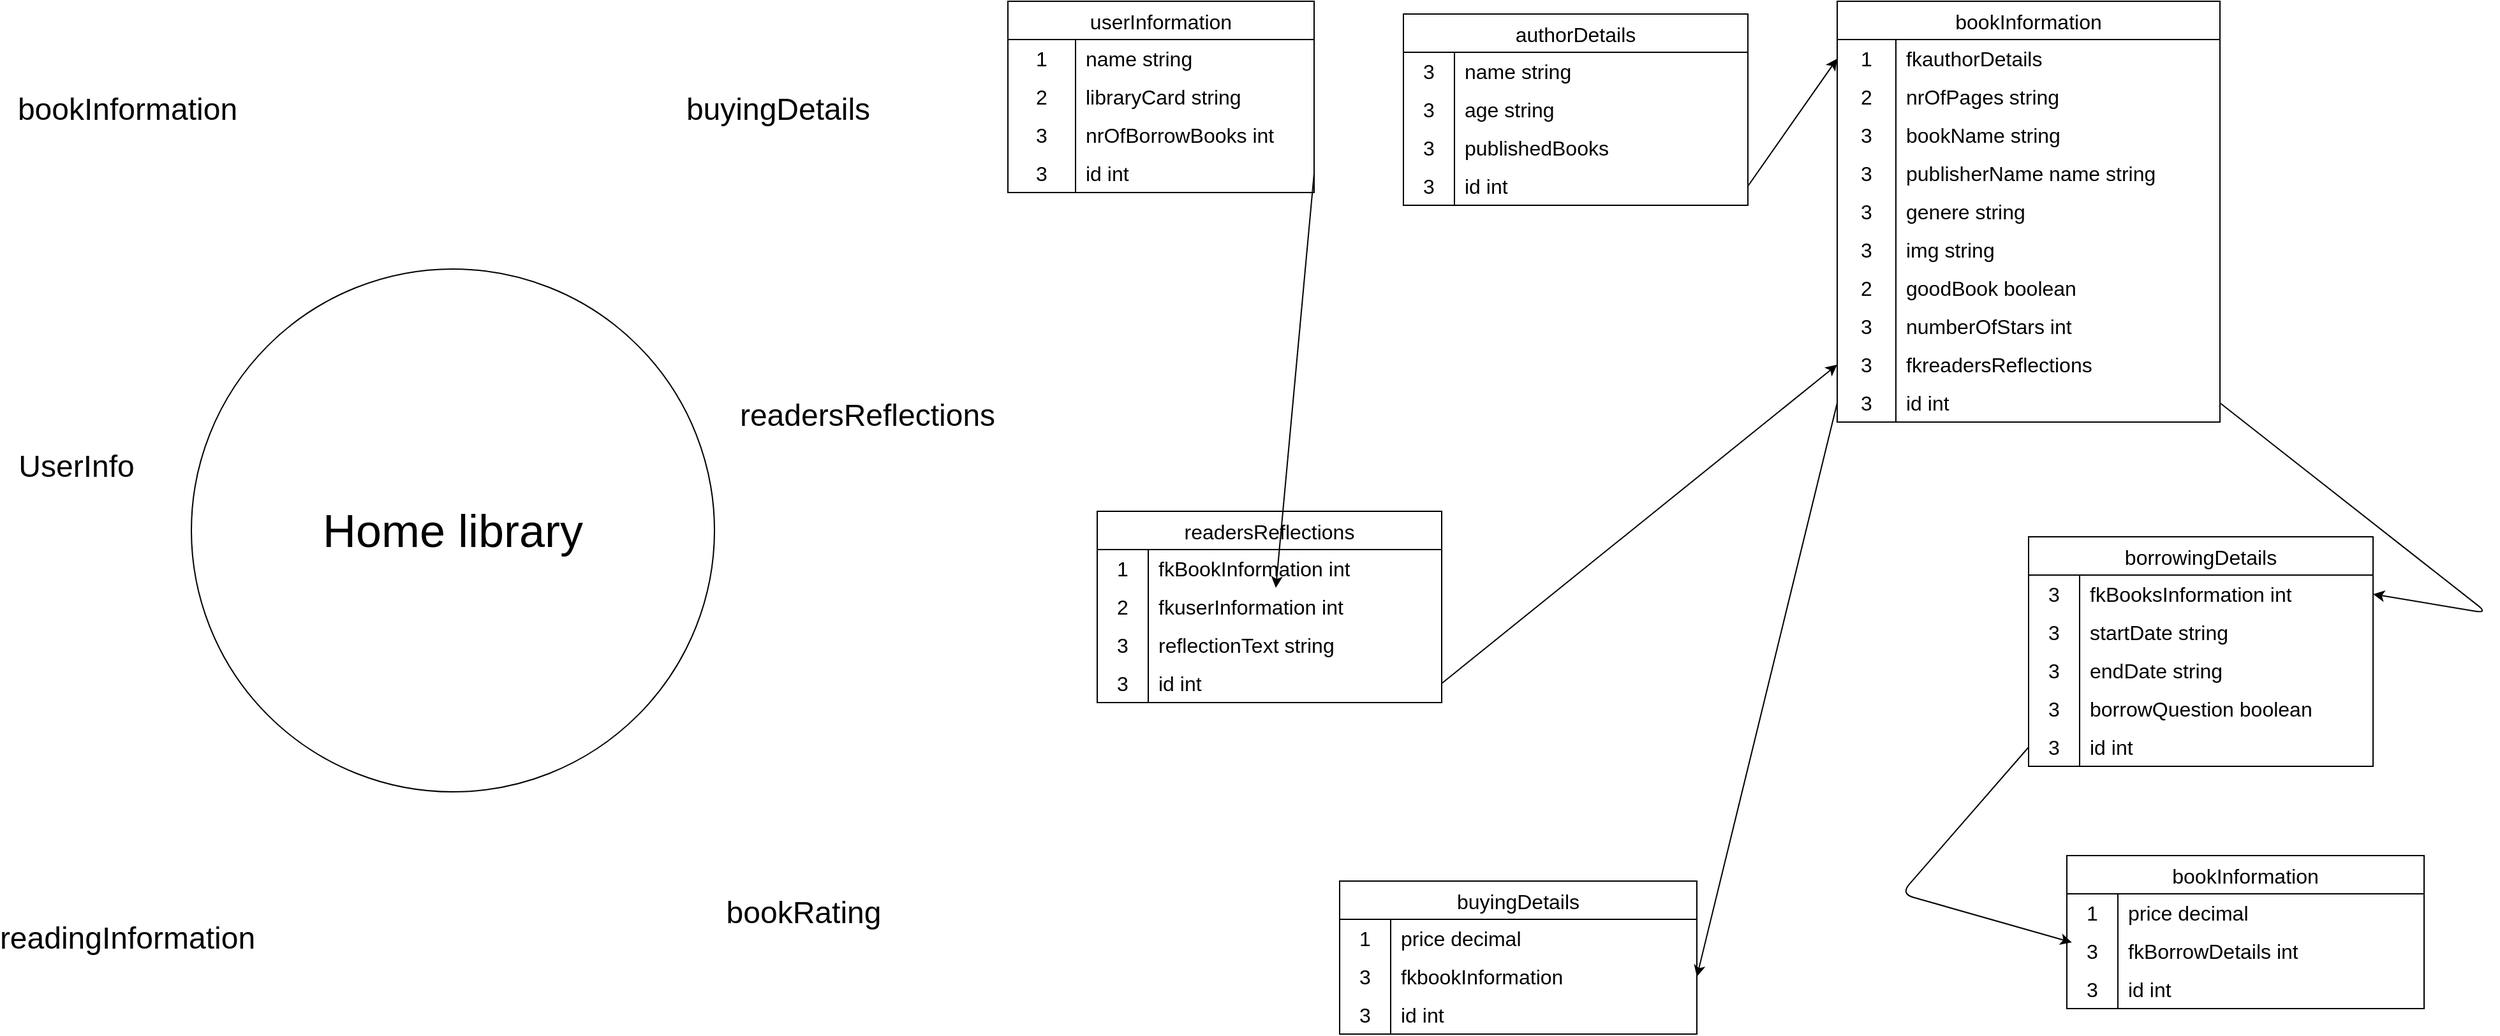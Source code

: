 <mxfile>
    <diagram id="kjwLziyNLOFBEA6av99C" name="Page-1">
        <mxGraphModel dx="1236" dy="844" grid="1" gridSize="10" guides="1" tooltips="1" connect="1" arrows="1" fold="1" page="1" pageScale="1" pageWidth="850" pageHeight="1100" math="0" shadow="0">
            <root>
                <mxCell id="0"/>
                <mxCell id="1" parent="0"/>
                <mxCell id="8" value="&lt;font style=&quot;font-size: 36px;&quot;&gt;Home library&lt;/font&gt;" style="ellipse;whiteSpace=wrap;html=1;aspect=fixed;" vertex="1" parent="1">
                    <mxGeometry x="210" y="250" width="410" height="410" as="geometry"/>
                </mxCell>
                <mxCell id="9" value="&lt;span style=&quot;font-size: 24px;&quot;&gt;bookInformation&lt;/span&gt;" style="text;strokeColor=none;align=center;fillColor=none;html=1;verticalAlign=middle;whiteSpace=wrap;rounded=0;" vertex="1" parent="1">
                    <mxGeometry x="130" y="110" width="60" height="30" as="geometry"/>
                </mxCell>
                <mxCell id="11" value="&lt;font style=&quot;font-size: 24px;&quot;&gt;buyingDetails&lt;/font&gt;" style="text;strokeColor=none;align=center;fillColor=none;html=1;verticalAlign=middle;whiteSpace=wrap;rounded=0;" vertex="1" parent="1">
                    <mxGeometry x="640" y="110" width="60" height="30" as="geometry"/>
                </mxCell>
                <mxCell id="14" value="&lt;font style=&quot;font-size: 24px;&quot;&gt;readingInformation&lt;/font&gt;" style="text;strokeColor=none;align=center;fillColor=none;html=1;verticalAlign=middle;whiteSpace=wrap;rounded=0;" vertex="1" parent="1">
                    <mxGeometry x="130" y="760" width="60" height="30" as="geometry"/>
                </mxCell>
                <mxCell id="15" value="&lt;font style=&quot;font-size: 24px;&quot;&gt;bookRating&lt;/font&gt;" style="text;strokeColor=none;align=center;fillColor=none;html=1;verticalAlign=middle;whiteSpace=wrap;rounded=0;" vertex="1" parent="1">
                    <mxGeometry x="660" y="740" width="60" height="30" as="geometry"/>
                </mxCell>
                <mxCell id="18" value="&lt;font style=&quot;font-size: 24px;&quot;&gt;readersReflections&lt;/font&gt;" style="text;strokeColor=none;align=center;fillColor=none;html=1;verticalAlign=middle;whiteSpace=wrap;rounded=0;" vertex="1" parent="1">
                    <mxGeometry x="710" y="350" width="60" height="30" as="geometry"/>
                </mxCell>
                <mxCell id="XKCleaeuWhMDCoaPovet-18" value="bookInformation" style="shape=table;startSize=30;container=1;collapsible=0;childLayout=tableLayout;fixedRows=1;rowLines=0;fontStyle=0;strokeColor=default;fontSize=16;" vertex="1" parent="1">
                    <mxGeometry x="1500" y="40" width="300" height="330" as="geometry"/>
                </mxCell>
                <mxCell id="XKCleaeuWhMDCoaPovet-19" value="" style="shape=tableRow;horizontal=0;startSize=0;swimlaneHead=0;swimlaneBody=0;top=0;left=0;bottom=0;right=0;collapsible=0;dropTarget=0;fillColor=none;points=[[0,0.5],[1,0.5]];portConstraint=eastwest;strokeColor=inherit;fontSize=16;" vertex="1" parent="XKCleaeuWhMDCoaPovet-18">
                    <mxGeometry y="30" width="300" height="30" as="geometry"/>
                </mxCell>
                <mxCell id="XKCleaeuWhMDCoaPovet-20" value="1" style="shape=partialRectangle;html=1;whiteSpace=wrap;connectable=0;fillColor=none;top=0;left=0;bottom=0;right=0;overflow=hidden;pointerEvents=1;strokeColor=inherit;fontSize=16;" vertex="1" parent="XKCleaeuWhMDCoaPovet-19">
                    <mxGeometry width="46" height="30" as="geometry">
                        <mxRectangle width="46" height="30" as="alternateBounds"/>
                    </mxGeometry>
                </mxCell>
                <mxCell id="XKCleaeuWhMDCoaPovet-21" value="fkauthorDetails" style="shape=partialRectangle;html=1;whiteSpace=wrap;connectable=0;fillColor=none;top=0;left=0;bottom=0;right=0;align=left;spacingLeft=6;overflow=hidden;strokeColor=inherit;fontSize=16;" vertex="1" parent="XKCleaeuWhMDCoaPovet-19">
                    <mxGeometry x="46" width="254" height="30" as="geometry">
                        <mxRectangle width="254" height="30" as="alternateBounds"/>
                    </mxGeometry>
                </mxCell>
                <mxCell id="XKCleaeuWhMDCoaPovet-22" value="" style="shape=tableRow;horizontal=0;startSize=0;swimlaneHead=0;swimlaneBody=0;top=0;left=0;bottom=0;right=0;collapsible=0;dropTarget=0;fillColor=none;points=[[0,0.5],[1,0.5]];portConstraint=eastwest;strokeColor=inherit;fontSize=16;" vertex="1" parent="XKCleaeuWhMDCoaPovet-18">
                    <mxGeometry y="60" width="300" height="30" as="geometry"/>
                </mxCell>
                <mxCell id="XKCleaeuWhMDCoaPovet-23" value="2" style="shape=partialRectangle;html=1;whiteSpace=wrap;connectable=0;fillColor=none;top=0;left=0;bottom=0;right=0;overflow=hidden;strokeColor=inherit;fontSize=16;" vertex="1" parent="XKCleaeuWhMDCoaPovet-22">
                    <mxGeometry width="46" height="30" as="geometry">
                        <mxRectangle width="46" height="30" as="alternateBounds"/>
                    </mxGeometry>
                </mxCell>
                <mxCell id="XKCleaeuWhMDCoaPovet-24" value="nrOfPages string" style="shape=partialRectangle;html=1;whiteSpace=wrap;connectable=0;fillColor=none;top=0;left=0;bottom=0;right=0;align=left;spacingLeft=6;overflow=hidden;strokeColor=inherit;fontSize=16;" vertex="1" parent="XKCleaeuWhMDCoaPovet-22">
                    <mxGeometry x="46" width="254" height="30" as="geometry">
                        <mxRectangle width="254" height="30" as="alternateBounds"/>
                    </mxGeometry>
                </mxCell>
                <mxCell id="XKCleaeuWhMDCoaPovet-25" value="" style="shape=tableRow;horizontal=0;startSize=0;swimlaneHead=0;swimlaneBody=0;top=0;left=0;bottom=0;right=0;collapsible=0;dropTarget=0;fillColor=none;points=[[0,0.5],[1,0.5]];portConstraint=eastwest;strokeColor=inherit;fontSize=16;" vertex="1" parent="XKCleaeuWhMDCoaPovet-18">
                    <mxGeometry y="90" width="300" height="30" as="geometry"/>
                </mxCell>
                <mxCell id="XKCleaeuWhMDCoaPovet-26" value="3" style="shape=partialRectangle;html=1;whiteSpace=wrap;connectable=0;fillColor=none;top=0;left=0;bottom=0;right=0;overflow=hidden;strokeColor=inherit;fontSize=16;" vertex="1" parent="XKCleaeuWhMDCoaPovet-25">
                    <mxGeometry width="46" height="30" as="geometry">
                        <mxRectangle width="46" height="30" as="alternateBounds"/>
                    </mxGeometry>
                </mxCell>
                <mxCell id="XKCleaeuWhMDCoaPovet-27" value="bookName string" style="shape=partialRectangle;html=1;whiteSpace=wrap;connectable=0;fillColor=none;top=0;left=0;bottom=0;right=0;align=left;spacingLeft=6;overflow=hidden;strokeColor=inherit;fontSize=16;" vertex="1" parent="XKCleaeuWhMDCoaPovet-25">
                    <mxGeometry x="46" width="254" height="30" as="geometry">
                        <mxRectangle width="254" height="30" as="alternateBounds"/>
                    </mxGeometry>
                </mxCell>
                <mxCell id="XKCleaeuWhMDCoaPovet-68" value="" style="shape=tableRow;horizontal=0;startSize=0;swimlaneHead=0;swimlaneBody=0;top=0;left=0;bottom=0;right=0;collapsible=0;dropTarget=0;fillColor=none;points=[[0,0.5],[1,0.5]];portConstraint=eastwest;strokeColor=inherit;fontSize=16;" vertex="1" parent="XKCleaeuWhMDCoaPovet-18">
                    <mxGeometry y="120" width="300" height="30" as="geometry"/>
                </mxCell>
                <mxCell id="XKCleaeuWhMDCoaPovet-69" value="3" style="shape=partialRectangle;html=1;whiteSpace=wrap;connectable=0;fillColor=none;top=0;left=0;bottom=0;right=0;overflow=hidden;strokeColor=inherit;fontSize=16;" vertex="1" parent="XKCleaeuWhMDCoaPovet-68">
                    <mxGeometry width="46" height="30" as="geometry">
                        <mxRectangle width="46" height="30" as="alternateBounds"/>
                    </mxGeometry>
                </mxCell>
                <mxCell id="XKCleaeuWhMDCoaPovet-70" value="publisherName name string" style="shape=partialRectangle;html=1;whiteSpace=wrap;connectable=0;fillColor=none;top=0;left=0;bottom=0;right=0;align=left;spacingLeft=6;overflow=hidden;strokeColor=inherit;fontSize=16;" vertex="1" parent="XKCleaeuWhMDCoaPovet-68">
                    <mxGeometry x="46" width="254" height="30" as="geometry">
                        <mxRectangle width="254" height="30" as="alternateBounds"/>
                    </mxGeometry>
                </mxCell>
                <mxCell id="XKCleaeuWhMDCoaPovet-74" value="" style="shape=tableRow;horizontal=0;startSize=0;swimlaneHead=0;swimlaneBody=0;top=0;left=0;bottom=0;right=0;collapsible=0;dropTarget=0;fillColor=none;points=[[0,0.5],[1,0.5]];portConstraint=eastwest;strokeColor=inherit;fontSize=16;" vertex="1" parent="XKCleaeuWhMDCoaPovet-18">
                    <mxGeometry y="150" width="300" height="30" as="geometry"/>
                </mxCell>
                <mxCell id="XKCleaeuWhMDCoaPovet-75" value="3" style="shape=partialRectangle;html=1;whiteSpace=wrap;connectable=0;fillColor=none;top=0;left=0;bottom=0;right=0;overflow=hidden;strokeColor=inherit;fontSize=16;" vertex="1" parent="XKCleaeuWhMDCoaPovet-74">
                    <mxGeometry width="46" height="30" as="geometry">
                        <mxRectangle width="46" height="30" as="alternateBounds"/>
                    </mxGeometry>
                </mxCell>
                <mxCell id="XKCleaeuWhMDCoaPovet-76" value="genere string" style="shape=partialRectangle;html=1;whiteSpace=wrap;connectable=0;fillColor=none;top=0;left=0;bottom=0;right=0;align=left;spacingLeft=6;overflow=hidden;strokeColor=inherit;fontSize=16;" vertex="1" parent="XKCleaeuWhMDCoaPovet-74">
                    <mxGeometry x="46" width="254" height="30" as="geometry">
                        <mxRectangle width="254" height="30" as="alternateBounds"/>
                    </mxGeometry>
                </mxCell>
                <mxCell id="XKCleaeuWhMDCoaPovet-88" value="" style="shape=tableRow;horizontal=0;startSize=0;swimlaneHead=0;swimlaneBody=0;top=0;left=0;bottom=0;right=0;collapsible=0;dropTarget=0;fillColor=none;points=[[0,0.5],[1,0.5]];portConstraint=eastwest;strokeColor=inherit;fontSize=16;" vertex="1" parent="XKCleaeuWhMDCoaPovet-18">
                    <mxGeometry y="180" width="300" height="30" as="geometry"/>
                </mxCell>
                <mxCell id="XKCleaeuWhMDCoaPovet-89" value="3" style="shape=partialRectangle;html=1;whiteSpace=wrap;connectable=0;fillColor=none;top=0;left=0;bottom=0;right=0;overflow=hidden;strokeColor=inherit;fontSize=16;" vertex="1" parent="XKCleaeuWhMDCoaPovet-88">
                    <mxGeometry width="46" height="30" as="geometry">
                        <mxRectangle width="46" height="30" as="alternateBounds"/>
                    </mxGeometry>
                </mxCell>
                <mxCell id="XKCleaeuWhMDCoaPovet-90" value="img string" style="shape=partialRectangle;html=1;whiteSpace=wrap;connectable=0;fillColor=none;top=0;left=0;bottom=0;right=0;align=left;spacingLeft=6;overflow=hidden;strokeColor=inherit;fontSize=16;" vertex="1" parent="XKCleaeuWhMDCoaPovet-88">
                    <mxGeometry x="46" width="254" height="30" as="geometry">
                        <mxRectangle width="254" height="30" as="alternateBounds"/>
                    </mxGeometry>
                </mxCell>
                <mxCell id="XKCleaeuWhMDCoaPovet-62" value="" style="shape=tableRow;horizontal=0;startSize=0;swimlaneHead=0;swimlaneBody=0;top=0;left=0;bottom=0;right=0;collapsible=0;dropTarget=0;fillColor=none;points=[[0,0.5],[1,0.5]];portConstraint=eastwest;strokeColor=inherit;fontSize=16;" vertex="1" parent="XKCleaeuWhMDCoaPovet-18">
                    <mxGeometry y="210" width="300" height="30" as="geometry"/>
                </mxCell>
                <mxCell id="XKCleaeuWhMDCoaPovet-63" value="2" style="shape=partialRectangle;html=1;whiteSpace=wrap;connectable=0;fillColor=none;top=0;left=0;bottom=0;right=0;overflow=hidden;strokeColor=inherit;fontSize=16;" vertex="1" parent="XKCleaeuWhMDCoaPovet-62">
                    <mxGeometry width="46" height="30" as="geometry">
                        <mxRectangle width="46" height="30" as="alternateBounds"/>
                    </mxGeometry>
                </mxCell>
                <mxCell id="XKCleaeuWhMDCoaPovet-64" value="goodBook boolean" style="shape=partialRectangle;html=1;whiteSpace=wrap;connectable=0;fillColor=none;top=0;left=0;bottom=0;right=0;align=left;spacingLeft=6;overflow=hidden;strokeColor=inherit;fontSize=16;" vertex="1" parent="XKCleaeuWhMDCoaPovet-62">
                    <mxGeometry x="46" width="254" height="30" as="geometry">
                        <mxRectangle width="254" height="30" as="alternateBounds"/>
                    </mxGeometry>
                </mxCell>
                <mxCell id="XKCleaeuWhMDCoaPovet-65" value="" style="shape=tableRow;horizontal=0;startSize=0;swimlaneHead=0;swimlaneBody=0;top=0;left=0;bottom=0;right=0;collapsible=0;dropTarget=0;fillColor=none;points=[[0,0.5],[1,0.5]];portConstraint=eastwest;strokeColor=inherit;fontSize=16;" vertex="1" parent="XKCleaeuWhMDCoaPovet-18">
                    <mxGeometry y="240" width="300" height="30" as="geometry"/>
                </mxCell>
                <mxCell id="XKCleaeuWhMDCoaPovet-66" value="3" style="shape=partialRectangle;html=1;whiteSpace=wrap;connectable=0;fillColor=none;top=0;left=0;bottom=0;right=0;overflow=hidden;strokeColor=inherit;fontSize=16;" vertex="1" parent="XKCleaeuWhMDCoaPovet-65">
                    <mxGeometry width="46" height="30" as="geometry">
                        <mxRectangle width="46" height="30" as="alternateBounds"/>
                    </mxGeometry>
                </mxCell>
                <mxCell id="XKCleaeuWhMDCoaPovet-67" value="numberOfStars int" style="shape=partialRectangle;html=1;whiteSpace=wrap;connectable=0;fillColor=none;top=0;left=0;bottom=0;right=0;align=left;spacingLeft=6;overflow=hidden;strokeColor=inherit;fontSize=16;" vertex="1" parent="XKCleaeuWhMDCoaPovet-65">
                    <mxGeometry x="46" width="254" height="30" as="geometry">
                        <mxRectangle width="254" height="30" as="alternateBounds"/>
                    </mxGeometry>
                </mxCell>
                <mxCell id="XKCleaeuWhMDCoaPovet-71" value="" style="shape=tableRow;horizontal=0;startSize=0;swimlaneHead=0;swimlaneBody=0;top=0;left=0;bottom=0;right=0;collapsible=0;dropTarget=0;fillColor=none;points=[[0,0.5],[1,0.5]];portConstraint=eastwest;strokeColor=inherit;fontSize=16;" vertex="1" parent="XKCleaeuWhMDCoaPovet-18">
                    <mxGeometry y="270" width="300" height="30" as="geometry"/>
                </mxCell>
                <mxCell id="XKCleaeuWhMDCoaPovet-72" value="3" style="shape=partialRectangle;html=1;whiteSpace=wrap;connectable=0;fillColor=none;top=0;left=0;bottom=0;right=0;overflow=hidden;strokeColor=inherit;fontSize=16;" vertex="1" parent="XKCleaeuWhMDCoaPovet-71">
                    <mxGeometry width="46" height="30" as="geometry">
                        <mxRectangle width="46" height="30" as="alternateBounds"/>
                    </mxGeometry>
                </mxCell>
                <mxCell id="XKCleaeuWhMDCoaPovet-73" value="fkreadersReflections" style="shape=partialRectangle;html=1;whiteSpace=wrap;connectable=0;fillColor=none;top=0;left=0;bottom=0;right=0;align=left;spacingLeft=6;overflow=hidden;strokeColor=inherit;fontSize=16;" vertex="1" parent="XKCleaeuWhMDCoaPovet-71">
                    <mxGeometry x="46" width="254" height="30" as="geometry">
                        <mxRectangle width="254" height="30" as="alternateBounds"/>
                    </mxGeometry>
                </mxCell>
                <mxCell id="XKCleaeuWhMDCoaPovet-162" value="" style="shape=tableRow;horizontal=0;startSize=0;swimlaneHead=0;swimlaneBody=0;top=0;left=0;bottom=0;right=0;collapsible=0;dropTarget=0;fillColor=none;points=[[0,0.5],[1,0.5]];portConstraint=eastwest;strokeColor=inherit;fontSize=16;" vertex="1" parent="XKCleaeuWhMDCoaPovet-18">
                    <mxGeometry y="300" width="300" height="30" as="geometry"/>
                </mxCell>
                <mxCell id="XKCleaeuWhMDCoaPovet-163" value="3" style="shape=partialRectangle;html=1;whiteSpace=wrap;connectable=0;fillColor=none;top=0;left=0;bottom=0;right=0;overflow=hidden;strokeColor=inherit;fontSize=16;" vertex="1" parent="XKCleaeuWhMDCoaPovet-162">
                    <mxGeometry width="46" height="30" as="geometry">
                        <mxRectangle width="46" height="30" as="alternateBounds"/>
                    </mxGeometry>
                </mxCell>
                <mxCell id="XKCleaeuWhMDCoaPovet-164" value="id int" style="shape=partialRectangle;html=1;whiteSpace=wrap;connectable=0;fillColor=none;top=0;left=0;bottom=0;right=0;align=left;spacingLeft=6;overflow=hidden;strokeColor=inherit;fontSize=16;" vertex="1" parent="XKCleaeuWhMDCoaPovet-162">
                    <mxGeometry x="46" width="254" height="30" as="geometry">
                        <mxRectangle width="254" height="30" as="alternateBounds"/>
                    </mxGeometry>
                </mxCell>
                <mxCell id="XKCleaeuWhMDCoaPovet-28" value="buyingDetails" style="shape=table;startSize=30;container=1;collapsible=0;childLayout=tableLayout;fixedRows=1;rowLines=0;fontStyle=0;strokeColor=default;fontSize=16;" vertex="1" parent="1">
                    <mxGeometry x="1110" y="730" width="280" height="120" as="geometry"/>
                </mxCell>
                <mxCell id="XKCleaeuWhMDCoaPovet-29" value="" style="shape=tableRow;horizontal=0;startSize=0;swimlaneHead=0;swimlaneBody=0;top=0;left=0;bottom=0;right=0;collapsible=0;dropTarget=0;fillColor=none;points=[[0,0.5],[1,0.5]];portConstraint=eastwest;strokeColor=inherit;fontSize=16;" vertex="1" parent="XKCleaeuWhMDCoaPovet-28">
                    <mxGeometry y="30" width="280" height="30" as="geometry"/>
                </mxCell>
                <mxCell id="XKCleaeuWhMDCoaPovet-30" value="1" style="shape=partialRectangle;html=1;whiteSpace=wrap;connectable=0;fillColor=none;top=0;left=0;bottom=0;right=0;overflow=hidden;pointerEvents=1;strokeColor=inherit;fontSize=16;" vertex="1" parent="XKCleaeuWhMDCoaPovet-29">
                    <mxGeometry width="40" height="30" as="geometry">
                        <mxRectangle width="40" height="30" as="alternateBounds"/>
                    </mxGeometry>
                </mxCell>
                <mxCell id="XKCleaeuWhMDCoaPovet-31" value="price decimal" style="shape=partialRectangle;html=1;whiteSpace=wrap;connectable=0;fillColor=none;top=0;left=0;bottom=0;right=0;align=left;spacingLeft=6;overflow=hidden;strokeColor=inherit;fontSize=16;" vertex="1" parent="XKCleaeuWhMDCoaPovet-29">
                    <mxGeometry x="40" width="240" height="30" as="geometry">
                        <mxRectangle width="240" height="30" as="alternateBounds"/>
                    </mxGeometry>
                </mxCell>
                <mxCell id="XKCleaeuWhMDCoaPovet-82" value="" style="shape=tableRow;horizontal=0;startSize=0;swimlaneHead=0;swimlaneBody=0;top=0;left=0;bottom=0;right=0;collapsible=0;dropTarget=0;fillColor=none;points=[[0,0.5],[1,0.5]];portConstraint=eastwest;strokeColor=inherit;fontSize=16;" vertex="1" parent="XKCleaeuWhMDCoaPovet-28">
                    <mxGeometry y="60" width="280" height="30" as="geometry"/>
                </mxCell>
                <mxCell id="XKCleaeuWhMDCoaPovet-83" value="3" style="shape=partialRectangle;html=1;whiteSpace=wrap;connectable=0;fillColor=none;top=0;left=0;bottom=0;right=0;overflow=hidden;strokeColor=inherit;fontSize=16;" vertex="1" parent="XKCleaeuWhMDCoaPovet-82">
                    <mxGeometry width="40" height="30" as="geometry">
                        <mxRectangle width="40" height="30" as="alternateBounds"/>
                    </mxGeometry>
                </mxCell>
                <mxCell id="XKCleaeuWhMDCoaPovet-84" value="fkbookInformation" style="shape=partialRectangle;html=1;whiteSpace=wrap;connectable=0;fillColor=none;top=0;left=0;bottom=0;right=0;align=left;spacingLeft=6;overflow=hidden;strokeColor=inherit;fontSize=16;" vertex="1" parent="XKCleaeuWhMDCoaPovet-82">
                    <mxGeometry x="40" width="240" height="30" as="geometry">
                        <mxRectangle width="240" height="30" as="alternateBounds"/>
                    </mxGeometry>
                </mxCell>
                <mxCell id="XKCleaeuWhMDCoaPovet-77" value="" style="shape=tableRow;horizontal=0;startSize=0;swimlaneHead=0;swimlaneBody=0;top=0;left=0;bottom=0;right=0;collapsible=0;dropTarget=0;fillColor=none;points=[[0,0.5],[1,0.5]];portConstraint=eastwest;strokeColor=inherit;fontSize=16;" vertex="1" parent="XKCleaeuWhMDCoaPovet-28">
                    <mxGeometry y="90" width="280" height="30" as="geometry"/>
                </mxCell>
                <mxCell id="XKCleaeuWhMDCoaPovet-78" value="3" style="shape=partialRectangle;html=1;whiteSpace=wrap;connectable=0;fillColor=none;top=0;left=0;bottom=0;right=0;overflow=hidden;strokeColor=inherit;fontSize=16;" vertex="1" parent="XKCleaeuWhMDCoaPovet-77">
                    <mxGeometry width="40" height="30" as="geometry">
                        <mxRectangle width="40" height="30" as="alternateBounds"/>
                    </mxGeometry>
                </mxCell>
                <mxCell id="XKCleaeuWhMDCoaPovet-79" value="id int" style="shape=partialRectangle;html=1;whiteSpace=wrap;connectable=0;fillColor=none;top=0;left=0;bottom=0;right=0;align=left;spacingLeft=6;overflow=hidden;strokeColor=inherit;fontSize=16;" vertex="1" parent="XKCleaeuWhMDCoaPovet-77">
                    <mxGeometry x="40" width="240" height="30" as="geometry">
                        <mxRectangle width="240" height="30" as="alternateBounds"/>
                    </mxGeometry>
                </mxCell>
                <mxCell id="XKCleaeuWhMDCoaPovet-38" value="userInformation" style="shape=table;startSize=30;container=1;collapsible=0;childLayout=tableLayout;fixedRows=1;rowLines=0;fontStyle=0;strokeColor=default;fontSize=16;" vertex="1" parent="1">
                    <mxGeometry x="850" y="40" width="240" height="150" as="geometry"/>
                </mxCell>
                <mxCell id="XKCleaeuWhMDCoaPovet-39" value="" style="shape=tableRow;horizontal=0;startSize=0;swimlaneHead=0;swimlaneBody=0;top=0;left=0;bottom=0;right=0;collapsible=0;dropTarget=0;fillColor=none;points=[[0,0.5],[1,0.5]];portConstraint=eastwest;strokeColor=inherit;fontSize=16;" vertex="1" parent="XKCleaeuWhMDCoaPovet-38">
                    <mxGeometry y="30" width="240" height="30" as="geometry"/>
                </mxCell>
                <mxCell id="XKCleaeuWhMDCoaPovet-40" value="1" style="shape=partialRectangle;html=1;whiteSpace=wrap;connectable=0;fillColor=none;top=0;left=0;bottom=0;right=0;overflow=hidden;pointerEvents=1;strokeColor=inherit;fontSize=16;" vertex="1" parent="XKCleaeuWhMDCoaPovet-39">
                    <mxGeometry width="53" height="30" as="geometry">
                        <mxRectangle width="53" height="30" as="alternateBounds"/>
                    </mxGeometry>
                </mxCell>
                <mxCell id="XKCleaeuWhMDCoaPovet-41" value="name string" style="shape=partialRectangle;html=1;whiteSpace=wrap;connectable=0;fillColor=none;top=0;left=0;bottom=0;right=0;align=left;spacingLeft=6;overflow=hidden;strokeColor=inherit;fontSize=16;" vertex="1" parent="XKCleaeuWhMDCoaPovet-39">
                    <mxGeometry x="53" width="187" height="30" as="geometry">
                        <mxRectangle width="187" height="30" as="alternateBounds"/>
                    </mxGeometry>
                </mxCell>
                <mxCell id="XKCleaeuWhMDCoaPovet-42" value="" style="shape=tableRow;horizontal=0;startSize=0;swimlaneHead=0;swimlaneBody=0;top=0;left=0;bottom=0;right=0;collapsible=0;dropTarget=0;fillColor=none;points=[[0,0.5],[1,0.5]];portConstraint=eastwest;strokeColor=inherit;fontSize=16;" vertex="1" parent="XKCleaeuWhMDCoaPovet-38">
                    <mxGeometry y="60" width="240" height="30" as="geometry"/>
                </mxCell>
                <mxCell id="XKCleaeuWhMDCoaPovet-43" value="2" style="shape=partialRectangle;html=1;whiteSpace=wrap;connectable=0;fillColor=none;top=0;left=0;bottom=0;right=0;overflow=hidden;strokeColor=inherit;fontSize=16;" vertex="1" parent="XKCleaeuWhMDCoaPovet-42">
                    <mxGeometry width="53" height="30" as="geometry">
                        <mxRectangle width="53" height="30" as="alternateBounds"/>
                    </mxGeometry>
                </mxCell>
                <mxCell id="XKCleaeuWhMDCoaPovet-44" value="libraryCard string" style="shape=partialRectangle;html=1;whiteSpace=wrap;connectable=0;fillColor=none;top=0;left=0;bottom=0;right=0;align=left;spacingLeft=6;overflow=hidden;strokeColor=inherit;fontSize=16;" vertex="1" parent="XKCleaeuWhMDCoaPovet-42">
                    <mxGeometry x="53" width="187" height="30" as="geometry">
                        <mxRectangle width="187" height="30" as="alternateBounds"/>
                    </mxGeometry>
                </mxCell>
                <mxCell id="XKCleaeuWhMDCoaPovet-45" value="" style="shape=tableRow;horizontal=0;startSize=0;swimlaneHead=0;swimlaneBody=0;top=0;left=0;bottom=0;right=0;collapsible=0;dropTarget=0;fillColor=none;points=[[0,0.5],[1,0.5]];portConstraint=eastwest;strokeColor=inherit;fontSize=16;" vertex="1" parent="XKCleaeuWhMDCoaPovet-38">
                    <mxGeometry y="90" width="240" height="30" as="geometry"/>
                </mxCell>
                <mxCell id="XKCleaeuWhMDCoaPovet-46" value="3" style="shape=partialRectangle;html=1;whiteSpace=wrap;connectable=0;fillColor=none;top=0;left=0;bottom=0;right=0;overflow=hidden;strokeColor=inherit;fontSize=16;" vertex="1" parent="XKCleaeuWhMDCoaPovet-45">
                    <mxGeometry width="53" height="30" as="geometry">
                        <mxRectangle width="53" height="30" as="alternateBounds"/>
                    </mxGeometry>
                </mxCell>
                <mxCell id="XKCleaeuWhMDCoaPovet-47" value="nrOfBorrowBooks int" style="shape=partialRectangle;html=1;whiteSpace=wrap;connectable=0;fillColor=none;top=0;left=0;bottom=0;right=0;align=left;spacingLeft=6;overflow=hidden;strokeColor=inherit;fontSize=16;" vertex="1" parent="XKCleaeuWhMDCoaPovet-45">
                    <mxGeometry x="53" width="187" height="30" as="geometry">
                        <mxRectangle width="187" height="30" as="alternateBounds"/>
                    </mxGeometry>
                </mxCell>
                <mxCell id="XKCleaeuWhMDCoaPovet-97" value="" style="shape=tableRow;horizontal=0;startSize=0;swimlaneHead=0;swimlaneBody=0;top=0;left=0;bottom=0;right=0;collapsible=0;dropTarget=0;fillColor=none;points=[[0,0.5],[1,0.5]];portConstraint=eastwest;strokeColor=inherit;fontSize=16;" vertex="1" parent="XKCleaeuWhMDCoaPovet-38">
                    <mxGeometry y="120" width="240" height="30" as="geometry"/>
                </mxCell>
                <mxCell id="XKCleaeuWhMDCoaPovet-98" value="3" style="shape=partialRectangle;html=1;whiteSpace=wrap;connectable=0;fillColor=none;top=0;left=0;bottom=0;right=0;overflow=hidden;strokeColor=inherit;fontSize=16;" vertex="1" parent="XKCleaeuWhMDCoaPovet-97">
                    <mxGeometry width="53" height="30" as="geometry">
                        <mxRectangle width="53" height="30" as="alternateBounds"/>
                    </mxGeometry>
                </mxCell>
                <mxCell id="XKCleaeuWhMDCoaPovet-99" value="id int" style="shape=partialRectangle;html=1;whiteSpace=wrap;connectable=0;fillColor=none;top=0;left=0;bottom=0;right=0;align=left;spacingLeft=6;overflow=hidden;strokeColor=inherit;fontSize=16;" vertex="1" parent="XKCleaeuWhMDCoaPovet-97">
                    <mxGeometry x="53" width="187" height="30" as="geometry">
                        <mxRectangle width="187" height="30" as="alternateBounds"/>
                    </mxGeometry>
                </mxCell>
                <mxCell id="XKCleaeuWhMDCoaPovet-48" value="readersReflections" style="shape=table;startSize=30;container=1;collapsible=0;childLayout=tableLayout;fixedRows=1;rowLines=0;fontStyle=0;strokeColor=default;fontSize=16;" vertex="1" parent="1">
                    <mxGeometry x="920" y="440" width="270" height="150" as="geometry"/>
                </mxCell>
                <mxCell id="XKCleaeuWhMDCoaPovet-49" value="" style="shape=tableRow;horizontal=0;startSize=0;swimlaneHead=0;swimlaneBody=0;top=0;left=0;bottom=0;right=0;collapsible=0;dropTarget=0;fillColor=none;points=[[0,0.5],[1,0.5]];portConstraint=eastwest;strokeColor=inherit;fontSize=16;" vertex="1" parent="XKCleaeuWhMDCoaPovet-48">
                    <mxGeometry y="30" width="270" height="30" as="geometry"/>
                </mxCell>
                <mxCell id="XKCleaeuWhMDCoaPovet-50" value="1" style="shape=partialRectangle;html=1;whiteSpace=wrap;connectable=0;fillColor=none;top=0;left=0;bottom=0;right=0;overflow=hidden;pointerEvents=1;strokeColor=inherit;fontSize=16;" vertex="1" parent="XKCleaeuWhMDCoaPovet-49">
                    <mxGeometry width="40" height="30" as="geometry">
                        <mxRectangle width="40" height="30" as="alternateBounds"/>
                    </mxGeometry>
                </mxCell>
                <mxCell id="XKCleaeuWhMDCoaPovet-51" value="fkBookInformation int" style="shape=partialRectangle;html=1;whiteSpace=wrap;connectable=0;fillColor=none;top=0;left=0;bottom=0;right=0;align=left;spacingLeft=6;overflow=hidden;strokeColor=inherit;fontSize=16;" vertex="1" parent="XKCleaeuWhMDCoaPovet-49">
                    <mxGeometry x="40" width="230" height="30" as="geometry">
                        <mxRectangle width="230" height="30" as="alternateBounds"/>
                    </mxGeometry>
                </mxCell>
                <mxCell id="XKCleaeuWhMDCoaPovet-52" value="" style="shape=tableRow;horizontal=0;startSize=0;swimlaneHead=0;swimlaneBody=0;top=0;left=0;bottom=0;right=0;collapsible=0;dropTarget=0;fillColor=none;points=[[0,0.5],[1,0.5]];portConstraint=eastwest;strokeColor=inherit;fontSize=16;" vertex="1" parent="XKCleaeuWhMDCoaPovet-48">
                    <mxGeometry y="60" width="270" height="30" as="geometry"/>
                </mxCell>
                <mxCell id="XKCleaeuWhMDCoaPovet-53" value="2" style="shape=partialRectangle;html=1;whiteSpace=wrap;connectable=0;fillColor=none;top=0;left=0;bottom=0;right=0;overflow=hidden;strokeColor=inherit;fontSize=16;" vertex="1" parent="XKCleaeuWhMDCoaPovet-52">
                    <mxGeometry width="40" height="30" as="geometry">
                        <mxRectangle width="40" height="30" as="alternateBounds"/>
                    </mxGeometry>
                </mxCell>
                <mxCell id="XKCleaeuWhMDCoaPovet-54" value="fkuserInformation int" style="shape=partialRectangle;html=1;whiteSpace=wrap;connectable=0;fillColor=none;top=0;left=0;bottom=0;right=0;align=left;spacingLeft=6;overflow=hidden;strokeColor=inherit;fontSize=16;" vertex="1" parent="XKCleaeuWhMDCoaPovet-52">
                    <mxGeometry x="40" width="230" height="30" as="geometry">
                        <mxRectangle width="230" height="30" as="alternateBounds"/>
                    </mxGeometry>
                </mxCell>
                <mxCell id="XKCleaeuWhMDCoaPovet-55" value="" style="shape=tableRow;horizontal=0;startSize=0;swimlaneHead=0;swimlaneBody=0;top=0;left=0;bottom=0;right=0;collapsible=0;dropTarget=0;fillColor=none;points=[[0,0.5],[1,0.5]];portConstraint=eastwest;strokeColor=inherit;fontSize=16;" vertex="1" parent="XKCleaeuWhMDCoaPovet-48">
                    <mxGeometry y="90" width="270" height="30" as="geometry"/>
                </mxCell>
                <mxCell id="XKCleaeuWhMDCoaPovet-56" value="3" style="shape=partialRectangle;html=1;whiteSpace=wrap;connectable=0;fillColor=none;top=0;left=0;bottom=0;right=0;overflow=hidden;strokeColor=inherit;fontSize=16;" vertex="1" parent="XKCleaeuWhMDCoaPovet-55">
                    <mxGeometry width="40" height="30" as="geometry">
                        <mxRectangle width="40" height="30" as="alternateBounds"/>
                    </mxGeometry>
                </mxCell>
                <mxCell id="XKCleaeuWhMDCoaPovet-57" value="reflectionText string" style="shape=partialRectangle;html=1;whiteSpace=wrap;connectable=0;fillColor=none;top=0;left=0;bottom=0;right=0;align=left;spacingLeft=6;overflow=hidden;strokeColor=inherit;fontSize=16;" vertex="1" parent="XKCleaeuWhMDCoaPovet-55">
                    <mxGeometry x="40" width="230" height="30" as="geometry">
                        <mxRectangle width="230" height="30" as="alternateBounds"/>
                    </mxGeometry>
                </mxCell>
                <mxCell id="XKCleaeuWhMDCoaPovet-91" value="" style="shape=tableRow;horizontal=0;startSize=0;swimlaneHead=0;swimlaneBody=0;top=0;left=0;bottom=0;right=0;collapsible=0;dropTarget=0;fillColor=none;points=[[0,0.5],[1,0.5]];portConstraint=eastwest;strokeColor=inherit;fontSize=16;" vertex="1" parent="XKCleaeuWhMDCoaPovet-48">
                    <mxGeometry y="120" width="270" height="30" as="geometry"/>
                </mxCell>
                <mxCell id="XKCleaeuWhMDCoaPovet-92" value="3" style="shape=partialRectangle;html=1;whiteSpace=wrap;connectable=0;fillColor=none;top=0;left=0;bottom=0;right=0;overflow=hidden;strokeColor=inherit;fontSize=16;" vertex="1" parent="XKCleaeuWhMDCoaPovet-91">
                    <mxGeometry width="40" height="30" as="geometry">
                        <mxRectangle width="40" height="30" as="alternateBounds"/>
                    </mxGeometry>
                </mxCell>
                <mxCell id="XKCleaeuWhMDCoaPovet-93" value="id int" style="shape=partialRectangle;html=1;whiteSpace=wrap;connectable=0;fillColor=none;top=0;left=0;bottom=0;right=0;align=left;spacingLeft=6;overflow=hidden;strokeColor=inherit;fontSize=16;" vertex="1" parent="XKCleaeuWhMDCoaPovet-91">
                    <mxGeometry x="40" width="230" height="30" as="geometry">
                        <mxRectangle width="230" height="30" as="alternateBounds"/>
                    </mxGeometry>
                </mxCell>
                <mxCell id="XKCleaeuWhMDCoaPovet-81" value="&lt;font style=&quot;font-size: 24px;&quot;&gt;UserInfo&lt;/font&gt;" style="text;strokeColor=none;align=center;fillColor=none;html=1;verticalAlign=middle;whiteSpace=wrap;rounded=0;" vertex="1" parent="1">
                    <mxGeometry x="90" y="390" width="60" height="30" as="geometry"/>
                </mxCell>
                <mxCell id="XKCleaeuWhMDCoaPovet-100" style="edgeStyle=none;html=1;exitX=1;exitY=0.5;exitDx=0;exitDy=0;" edge="1" parent="1" source="XKCleaeuWhMDCoaPovet-97">
                    <mxGeometry relative="1" as="geometry">
                        <mxPoint x="1060" y="500" as="targetPoint"/>
                    </mxGeometry>
                </mxCell>
                <mxCell id="XKCleaeuWhMDCoaPovet-102" value="borrowingDetails" style="shape=table;startSize=30;container=1;collapsible=0;childLayout=tableLayout;fixedRows=1;rowLines=0;fontStyle=0;strokeColor=default;fontSize=16;" vertex="1" parent="1">
                    <mxGeometry x="1650" y="460" width="270" height="180" as="geometry"/>
                </mxCell>
                <mxCell id="XKCleaeuWhMDCoaPovet-109" value="" style="shape=tableRow;horizontal=0;startSize=0;swimlaneHead=0;swimlaneBody=0;top=0;left=0;bottom=0;right=0;collapsible=0;dropTarget=0;fillColor=none;points=[[0,0.5],[1,0.5]];portConstraint=eastwest;strokeColor=inherit;fontSize=16;" vertex="1" parent="XKCleaeuWhMDCoaPovet-102">
                    <mxGeometry y="30" width="270" height="30" as="geometry"/>
                </mxCell>
                <mxCell id="XKCleaeuWhMDCoaPovet-110" value="3" style="shape=partialRectangle;html=1;whiteSpace=wrap;connectable=0;fillColor=none;top=0;left=0;bottom=0;right=0;overflow=hidden;strokeColor=inherit;fontSize=16;" vertex="1" parent="XKCleaeuWhMDCoaPovet-109">
                    <mxGeometry width="40" height="30" as="geometry">
                        <mxRectangle width="40" height="30" as="alternateBounds"/>
                    </mxGeometry>
                </mxCell>
                <mxCell id="XKCleaeuWhMDCoaPovet-111" value="fkBooksInformation int" style="shape=partialRectangle;html=1;whiteSpace=wrap;connectable=0;fillColor=none;top=0;left=0;bottom=0;right=0;align=left;spacingLeft=6;overflow=hidden;strokeColor=inherit;fontSize=16;" vertex="1" parent="XKCleaeuWhMDCoaPovet-109">
                    <mxGeometry x="40" width="230" height="30" as="geometry">
                        <mxRectangle width="230" height="30" as="alternateBounds"/>
                    </mxGeometry>
                </mxCell>
                <mxCell id="XKCleaeuWhMDCoaPovet-115" value="" style="shape=tableRow;horizontal=0;startSize=0;swimlaneHead=0;swimlaneBody=0;top=0;left=0;bottom=0;right=0;collapsible=0;dropTarget=0;fillColor=none;points=[[0,0.5],[1,0.5]];portConstraint=eastwest;strokeColor=inherit;fontSize=16;" vertex="1" parent="XKCleaeuWhMDCoaPovet-102">
                    <mxGeometry y="60" width="270" height="30" as="geometry"/>
                </mxCell>
                <mxCell id="XKCleaeuWhMDCoaPovet-116" value="3" style="shape=partialRectangle;html=1;whiteSpace=wrap;connectable=0;fillColor=none;top=0;left=0;bottom=0;right=0;overflow=hidden;strokeColor=inherit;fontSize=16;" vertex="1" parent="XKCleaeuWhMDCoaPovet-115">
                    <mxGeometry width="40" height="30" as="geometry">
                        <mxRectangle width="40" height="30" as="alternateBounds"/>
                    </mxGeometry>
                </mxCell>
                <mxCell id="XKCleaeuWhMDCoaPovet-117" value="startDate string" style="shape=partialRectangle;html=1;whiteSpace=wrap;connectable=0;fillColor=none;top=0;left=0;bottom=0;right=0;align=left;spacingLeft=6;overflow=hidden;strokeColor=inherit;fontSize=16;" vertex="1" parent="XKCleaeuWhMDCoaPovet-115">
                    <mxGeometry x="40" width="230" height="30" as="geometry">
                        <mxRectangle width="230" height="30" as="alternateBounds"/>
                    </mxGeometry>
                </mxCell>
                <mxCell id="XKCleaeuWhMDCoaPovet-118" value="" style="shape=tableRow;horizontal=0;startSize=0;swimlaneHead=0;swimlaneBody=0;top=0;left=0;bottom=0;right=0;collapsible=0;dropTarget=0;fillColor=none;points=[[0,0.5],[1,0.5]];portConstraint=eastwest;strokeColor=inherit;fontSize=16;" vertex="1" parent="XKCleaeuWhMDCoaPovet-102">
                    <mxGeometry y="90" width="270" height="30" as="geometry"/>
                </mxCell>
                <mxCell id="XKCleaeuWhMDCoaPovet-119" value="3" style="shape=partialRectangle;html=1;whiteSpace=wrap;connectable=0;fillColor=none;top=0;left=0;bottom=0;right=0;overflow=hidden;strokeColor=inherit;fontSize=16;" vertex="1" parent="XKCleaeuWhMDCoaPovet-118">
                    <mxGeometry width="40" height="30" as="geometry">
                        <mxRectangle width="40" height="30" as="alternateBounds"/>
                    </mxGeometry>
                </mxCell>
                <mxCell id="XKCleaeuWhMDCoaPovet-120" value="endDate string" style="shape=partialRectangle;html=1;whiteSpace=wrap;connectable=0;fillColor=none;top=0;left=0;bottom=0;right=0;align=left;spacingLeft=6;overflow=hidden;strokeColor=inherit;fontSize=16;" vertex="1" parent="XKCleaeuWhMDCoaPovet-118">
                    <mxGeometry x="40" width="230" height="30" as="geometry">
                        <mxRectangle width="230" height="30" as="alternateBounds"/>
                    </mxGeometry>
                </mxCell>
                <mxCell id="XKCleaeuWhMDCoaPovet-124" value="" style="shape=tableRow;horizontal=0;startSize=0;swimlaneHead=0;swimlaneBody=0;top=0;left=0;bottom=0;right=0;collapsible=0;dropTarget=0;fillColor=none;points=[[0,0.5],[1,0.5]];portConstraint=eastwest;strokeColor=inherit;fontSize=16;" vertex="1" parent="XKCleaeuWhMDCoaPovet-102">
                    <mxGeometry y="120" width="270" height="30" as="geometry"/>
                </mxCell>
                <mxCell id="XKCleaeuWhMDCoaPovet-125" value="3" style="shape=partialRectangle;html=1;whiteSpace=wrap;connectable=0;fillColor=none;top=0;left=0;bottom=0;right=0;overflow=hidden;strokeColor=inherit;fontSize=16;" vertex="1" parent="XKCleaeuWhMDCoaPovet-124">
                    <mxGeometry width="40" height="30" as="geometry">
                        <mxRectangle width="40" height="30" as="alternateBounds"/>
                    </mxGeometry>
                </mxCell>
                <mxCell id="XKCleaeuWhMDCoaPovet-126" value="borrowQuestion boolean" style="shape=partialRectangle;html=1;whiteSpace=wrap;connectable=0;fillColor=none;top=0;left=0;bottom=0;right=0;align=left;spacingLeft=6;overflow=hidden;strokeColor=inherit;fontSize=16;" vertex="1" parent="XKCleaeuWhMDCoaPovet-124">
                    <mxGeometry x="40" width="230" height="30" as="geometry">
                        <mxRectangle width="230" height="30" as="alternateBounds"/>
                    </mxGeometry>
                </mxCell>
                <mxCell id="XKCleaeuWhMDCoaPovet-112" value="" style="shape=tableRow;horizontal=0;startSize=0;swimlaneHead=0;swimlaneBody=0;top=0;left=0;bottom=0;right=0;collapsible=0;dropTarget=0;fillColor=none;points=[[0,0.5],[1,0.5]];portConstraint=eastwest;strokeColor=inherit;fontSize=16;" vertex="1" parent="XKCleaeuWhMDCoaPovet-102">
                    <mxGeometry y="150" width="270" height="30" as="geometry"/>
                </mxCell>
                <mxCell id="XKCleaeuWhMDCoaPovet-113" value="3" style="shape=partialRectangle;html=1;whiteSpace=wrap;connectable=0;fillColor=none;top=0;left=0;bottom=0;right=0;overflow=hidden;strokeColor=inherit;fontSize=16;" vertex="1" parent="XKCleaeuWhMDCoaPovet-112">
                    <mxGeometry width="40" height="30" as="geometry">
                        <mxRectangle width="40" height="30" as="alternateBounds"/>
                    </mxGeometry>
                </mxCell>
                <mxCell id="XKCleaeuWhMDCoaPovet-114" value="id int" style="shape=partialRectangle;html=1;whiteSpace=wrap;connectable=0;fillColor=none;top=0;left=0;bottom=0;right=0;align=left;spacingLeft=6;overflow=hidden;strokeColor=inherit;fontSize=16;" vertex="1" parent="XKCleaeuWhMDCoaPovet-112">
                    <mxGeometry x="40" width="230" height="30" as="geometry">
                        <mxRectangle width="230" height="30" as="alternateBounds"/>
                    </mxGeometry>
                </mxCell>
                <mxCell id="XKCleaeuWhMDCoaPovet-130" style="edgeStyle=none;html=1;exitX=1;exitY=0.5;exitDx=0;exitDy=0;entryX=0;entryY=0.5;entryDx=0;entryDy=0;" edge="1" parent="1" source="XKCleaeuWhMDCoaPovet-91" target="XKCleaeuWhMDCoaPovet-71">
                    <mxGeometry relative="1" as="geometry"/>
                </mxCell>
                <mxCell id="XKCleaeuWhMDCoaPovet-132" value="authorDetails" style="shape=table;startSize=30;container=1;collapsible=0;childLayout=tableLayout;fixedRows=1;rowLines=0;fontStyle=0;strokeColor=default;fontSize=16;" vertex="1" parent="1">
                    <mxGeometry x="1160" y="50" width="270" height="150" as="geometry"/>
                </mxCell>
                <mxCell id="XKCleaeuWhMDCoaPovet-133" value="" style="shape=tableRow;horizontal=0;startSize=0;swimlaneHead=0;swimlaneBody=0;top=0;left=0;bottom=0;right=0;collapsible=0;dropTarget=0;fillColor=none;points=[[0,0.5],[1,0.5]];portConstraint=eastwest;strokeColor=inherit;fontSize=16;" vertex="1" parent="XKCleaeuWhMDCoaPovet-132">
                    <mxGeometry y="30" width="270" height="30" as="geometry"/>
                </mxCell>
                <mxCell id="XKCleaeuWhMDCoaPovet-134" value="3" style="shape=partialRectangle;html=1;whiteSpace=wrap;connectable=0;fillColor=none;top=0;left=0;bottom=0;right=0;overflow=hidden;strokeColor=inherit;fontSize=16;" vertex="1" parent="XKCleaeuWhMDCoaPovet-133">
                    <mxGeometry width="40" height="30" as="geometry">
                        <mxRectangle width="40" height="30" as="alternateBounds"/>
                    </mxGeometry>
                </mxCell>
                <mxCell id="XKCleaeuWhMDCoaPovet-135" value="name string" style="shape=partialRectangle;html=1;whiteSpace=wrap;connectable=0;fillColor=none;top=0;left=0;bottom=0;right=0;align=left;spacingLeft=6;overflow=hidden;strokeColor=inherit;fontSize=16;" vertex="1" parent="XKCleaeuWhMDCoaPovet-133">
                    <mxGeometry x="40" width="230" height="30" as="geometry">
                        <mxRectangle width="230" height="30" as="alternateBounds"/>
                    </mxGeometry>
                </mxCell>
                <mxCell id="XKCleaeuWhMDCoaPovet-136" value="" style="shape=tableRow;horizontal=0;startSize=0;swimlaneHead=0;swimlaneBody=0;top=0;left=0;bottom=0;right=0;collapsible=0;dropTarget=0;fillColor=none;points=[[0,0.5],[1,0.5]];portConstraint=eastwest;strokeColor=inherit;fontSize=16;" vertex="1" parent="XKCleaeuWhMDCoaPovet-132">
                    <mxGeometry y="60" width="270" height="30" as="geometry"/>
                </mxCell>
                <mxCell id="XKCleaeuWhMDCoaPovet-137" value="3" style="shape=partialRectangle;html=1;whiteSpace=wrap;connectable=0;fillColor=none;top=0;left=0;bottom=0;right=0;overflow=hidden;strokeColor=inherit;fontSize=16;" vertex="1" parent="XKCleaeuWhMDCoaPovet-136">
                    <mxGeometry width="40" height="30" as="geometry">
                        <mxRectangle width="40" height="30" as="alternateBounds"/>
                    </mxGeometry>
                </mxCell>
                <mxCell id="XKCleaeuWhMDCoaPovet-138" value="age string" style="shape=partialRectangle;html=1;whiteSpace=wrap;connectable=0;fillColor=none;top=0;left=0;bottom=0;right=0;align=left;spacingLeft=6;overflow=hidden;strokeColor=inherit;fontSize=16;" vertex="1" parent="XKCleaeuWhMDCoaPovet-136">
                    <mxGeometry x="40" width="230" height="30" as="geometry">
                        <mxRectangle width="230" height="30" as="alternateBounds"/>
                    </mxGeometry>
                </mxCell>
                <mxCell id="XKCleaeuWhMDCoaPovet-139" value="" style="shape=tableRow;horizontal=0;startSize=0;swimlaneHead=0;swimlaneBody=0;top=0;left=0;bottom=0;right=0;collapsible=0;dropTarget=0;fillColor=none;points=[[0,0.5],[1,0.5]];portConstraint=eastwest;strokeColor=inherit;fontSize=16;" vertex="1" parent="XKCleaeuWhMDCoaPovet-132">
                    <mxGeometry y="90" width="270" height="30" as="geometry"/>
                </mxCell>
                <mxCell id="XKCleaeuWhMDCoaPovet-140" value="3" style="shape=partialRectangle;html=1;whiteSpace=wrap;connectable=0;fillColor=none;top=0;left=0;bottom=0;right=0;overflow=hidden;strokeColor=inherit;fontSize=16;" vertex="1" parent="XKCleaeuWhMDCoaPovet-139">
                    <mxGeometry width="40" height="30" as="geometry">
                        <mxRectangle width="40" height="30" as="alternateBounds"/>
                    </mxGeometry>
                </mxCell>
                <mxCell id="XKCleaeuWhMDCoaPovet-141" value="publishedBooks" style="shape=partialRectangle;html=1;whiteSpace=wrap;connectable=0;fillColor=none;top=0;left=0;bottom=0;right=0;align=left;spacingLeft=6;overflow=hidden;strokeColor=inherit;fontSize=16;" vertex="1" parent="XKCleaeuWhMDCoaPovet-139">
                    <mxGeometry x="40" width="230" height="30" as="geometry">
                        <mxRectangle width="230" height="30" as="alternateBounds"/>
                    </mxGeometry>
                </mxCell>
                <mxCell id="XKCleaeuWhMDCoaPovet-145" value="" style="shape=tableRow;horizontal=0;startSize=0;swimlaneHead=0;swimlaneBody=0;top=0;left=0;bottom=0;right=0;collapsible=0;dropTarget=0;fillColor=none;points=[[0,0.5],[1,0.5]];portConstraint=eastwest;strokeColor=inherit;fontSize=16;" vertex="1" parent="XKCleaeuWhMDCoaPovet-132">
                    <mxGeometry y="120" width="270" height="30" as="geometry"/>
                </mxCell>
                <mxCell id="XKCleaeuWhMDCoaPovet-146" value="3" style="shape=partialRectangle;html=1;whiteSpace=wrap;connectable=0;fillColor=none;top=0;left=0;bottom=0;right=0;overflow=hidden;strokeColor=inherit;fontSize=16;" vertex="1" parent="XKCleaeuWhMDCoaPovet-145">
                    <mxGeometry width="40" height="30" as="geometry">
                        <mxRectangle width="40" height="30" as="alternateBounds"/>
                    </mxGeometry>
                </mxCell>
                <mxCell id="XKCleaeuWhMDCoaPovet-147" value="id int" style="shape=partialRectangle;html=1;whiteSpace=wrap;connectable=0;fillColor=none;top=0;left=0;bottom=0;right=0;align=left;spacingLeft=6;overflow=hidden;strokeColor=inherit;fontSize=16;" vertex="1" parent="XKCleaeuWhMDCoaPovet-145">
                    <mxGeometry x="40" width="230" height="30" as="geometry">
                        <mxRectangle width="230" height="30" as="alternateBounds"/>
                    </mxGeometry>
                </mxCell>
                <mxCell id="XKCleaeuWhMDCoaPovet-148" style="edgeStyle=none;html=1;exitX=1;exitY=0.5;exitDx=0;exitDy=0;entryX=0;entryY=0.5;entryDx=0;entryDy=0;" edge="1" parent="1" source="XKCleaeuWhMDCoaPovet-145" target="XKCleaeuWhMDCoaPovet-19">
                    <mxGeometry relative="1" as="geometry"/>
                </mxCell>
                <mxCell id="XKCleaeuWhMDCoaPovet-149" value="bookInformation" style="shape=table;startSize=30;container=1;collapsible=0;childLayout=tableLayout;fixedRows=1;rowLines=0;fontStyle=0;strokeColor=default;fontSize=16;" vertex="1" parent="1">
                    <mxGeometry x="1680" y="710" width="280" height="120" as="geometry"/>
                </mxCell>
                <mxCell id="XKCleaeuWhMDCoaPovet-150" value="" style="shape=tableRow;horizontal=0;startSize=0;swimlaneHead=0;swimlaneBody=0;top=0;left=0;bottom=0;right=0;collapsible=0;dropTarget=0;fillColor=none;points=[[0,0.5],[1,0.5]];portConstraint=eastwest;strokeColor=inherit;fontSize=16;" vertex="1" parent="XKCleaeuWhMDCoaPovet-149">
                    <mxGeometry y="30" width="280" height="30" as="geometry"/>
                </mxCell>
                <mxCell id="XKCleaeuWhMDCoaPovet-151" value="1" style="shape=partialRectangle;html=1;whiteSpace=wrap;connectable=0;fillColor=none;top=0;left=0;bottom=0;right=0;overflow=hidden;pointerEvents=1;strokeColor=inherit;fontSize=16;" vertex="1" parent="XKCleaeuWhMDCoaPovet-150">
                    <mxGeometry width="40" height="30" as="geometry">
                        <mxRectangle width="40" height="30" as="alternateBounds"/>
                    </mxGeometry>
                </mxCell>
                <mxCell id="XKCleaeuWhMDCoaPovet-152" value="price decimal" style="shape=partialRectangle;html=1;whiteSpace=wrap;connectable=0;fillColor=none;top=0;left=0;bottom=0;right=0;align=left;spacingLeft=6;overflow=hidden;strokeColor=inherit;fontSize=16;" vertex="1" parent="XKCleaeuWhMDCoaPovet-150">
                    <mxGeometry x="40" width="240" height="30" as="geometry">
                        <mxRectangle width="240" height="30" as="alternateBounds"/>
                    </mxGeometry>
                </mxCell>
                <mxCell id="XKCleaeuWhMDCoaPovet-153" value="" style="shape=tableRow;horizontal=0;startSize=0;swimlaneHead=0;swimlaneBody=0;top=0;left=0;bottom=0;right=0;collapsible=0;dropTarget=0;fillColor=none;points=[[0,0.5],[1,0.5]];portConstraint=eastwest;strokeColor=inherit;fontSize=16;" vertex="1" parent="XKCleaeuWhMDCoaPovet-149">
                    <mxGeometry y="60" width="280" height="30" as="geometry"/>
                </mxCell>
                <mxCell id="XKCleaeuWhMDCoaPovet-154" value="3" style="shape=partialRectangle;html=1;whiteSpace=wrap;connectable=0;fillColor=none;top=0;left=0;bottom=0;right=0;overflow=hidden;strokeColor=inherit;fontSize=16;" vertex="1" parent="XKCleaeuWhMDCoaPovet-153">
                    <mxGeometry width="40" height="30" as="geometry">
                        <mxRectangle width="40" height="30" as="alternateBounds"/>
                    </mxGeometry>
                </mxCell>
                <mxCell id="XKCleaeuWhMDCoaPovet-155" value="fkBorrowDetails int" style="shape=partialRectangle;html=1;whiteSpace=wrap;connectable=0;fillColor=none;top=0;left=0;bottom=0;right=0;align=left;spacingLeft=6;overflow=hidden;strokeColor=inherit;fontSize=16;" vertex="1" parent="XKCleaeuWhMDCoaPovet-153">
                    <mxGeometry x="40" width="240" height="30" as="geometry">
                        <mxRectangle width="240" height="30" as="alternateBounds"/>
                    </mxGeometry>
                </mxCell>
                <mxCell id="XKCleaeuWhMDCoaPovet-156" value="" style="shape=tableRow;horizontal=0;startSize=0;swimlaneHead=0;swimlaneBody=0;top=0;left=0;bottom=0;right=0;collapsible=0;dropTarget=0;fillColor=none;points=[[0,0.5],[1,0.5]];portConstraint=eastwest;strokeColor=inherit;fontSize=16;" vertex="1" parent="XKCleaeuWhMDCoaPovet-149">
                    <mxGeometry y="90" width="280" height="30" as="geometry"/>
                </mxCell>
                <mxCell id="XKCleaeuWhMDCoaPovet-157" value="3" style="shape=partialRectangle;html=1;whiteSpace=wrap;connectable=0;fillColor=none;top=0;left=0;bottom=0;right=0;overflow=hidden;strokeColor=inherit;fontSize=16;" vertex="1" parent="XKCleaeuWhMDCoaPovet-156">
                    <mxGeometry width="40" height="30" as="geometry">
                        <mxRectangle width="40" height="30" as="alternateBounds"/>
                    </mxGeometry>
                </mxCell>
                <mxCell id="XKCleaeuWhMDCoaPovet-158" value="id int" style="shape=partialRectangle;html=1;whiteSpace=wrap;connectable=0;fillColor=none;top=0;left=0;bottom=0;right=0;align=left;spacingLeft=6;overflow=hidden;strokeColor=inherit;fontSize=16;" vertex="1" parent="XKCleaeuWhMDCoaPovet-156">
                    <mxGeometry x="40" width="240" height="30" as="geometry">
                        <mxRectangle width="240" height="30" as="alternateBounds"/>
                    </mxGeometry>
                </mxCell>
                <mxCell id="XKCleaeuWhMDCoaPovet-166" style="edgeStyle=none;html=1;exitX=0;exitY=0.5;exitDx=0;exitDy=0;entryX=1;entryY=0.5;entryDx=0;entryDy=0;" edge="1" parent="1" source="XKCleaeuWhMDCoaPovet-162" target="XKCleaeuWhMDCoaPovet-82">
                    <mxGeometry relative="1" as="geometry"/>
                </mxCell>
                <mxCell id="XKCleaeuWhMDCoaPovet-167" style="edgeStyle=none;html=1;exitX=1;exitY=0.5;exitDx=0;exitDy=0;entryX=1;entryY=0.5;entryDx=0;entryDy=0;" edge="1" parent="1" source="XKCleaeuWhMDCoaPovet-162" target="XKCleaeuWhMDCoaPovet-109">
                    <mxGeometry relative="1" as="geometry">
                        <mxPoint x="2010" y="490" as="targetPoint"/>
                        <Array as="points">
                            <mxPoint x="2010" y="520"/>
                        </Array>
                    </mxGeometry>
                </mxCell>
                <mxCell id="XKCleaeuWhMDCoaPovet-168" style="edgeStyle=none;html=1;exitX=0;exitY=0.5;exitDx=0;exitDy=0;entryX=0.014;entryY=0.27;entryDx=0;entryDy=0;entryPerimeter=0;" edge="1" parent="1" source="XKCleaeuWhMDCoaPovet-112" target="XKCleaeuWhMDCoaPovet-153">
                    <mxGeometry relative="1" as="geometry">
                        <mxPoint x="1620" y="780" as="targetPoint"/>
                        <Array as="points">
                            <mxPoint x="1550" y="740"/>
                        </Array>
                    </mxGeometry>
                </mxCell>
            </root>
        </mxGraphModel>
    </diagram>
</mxfile>